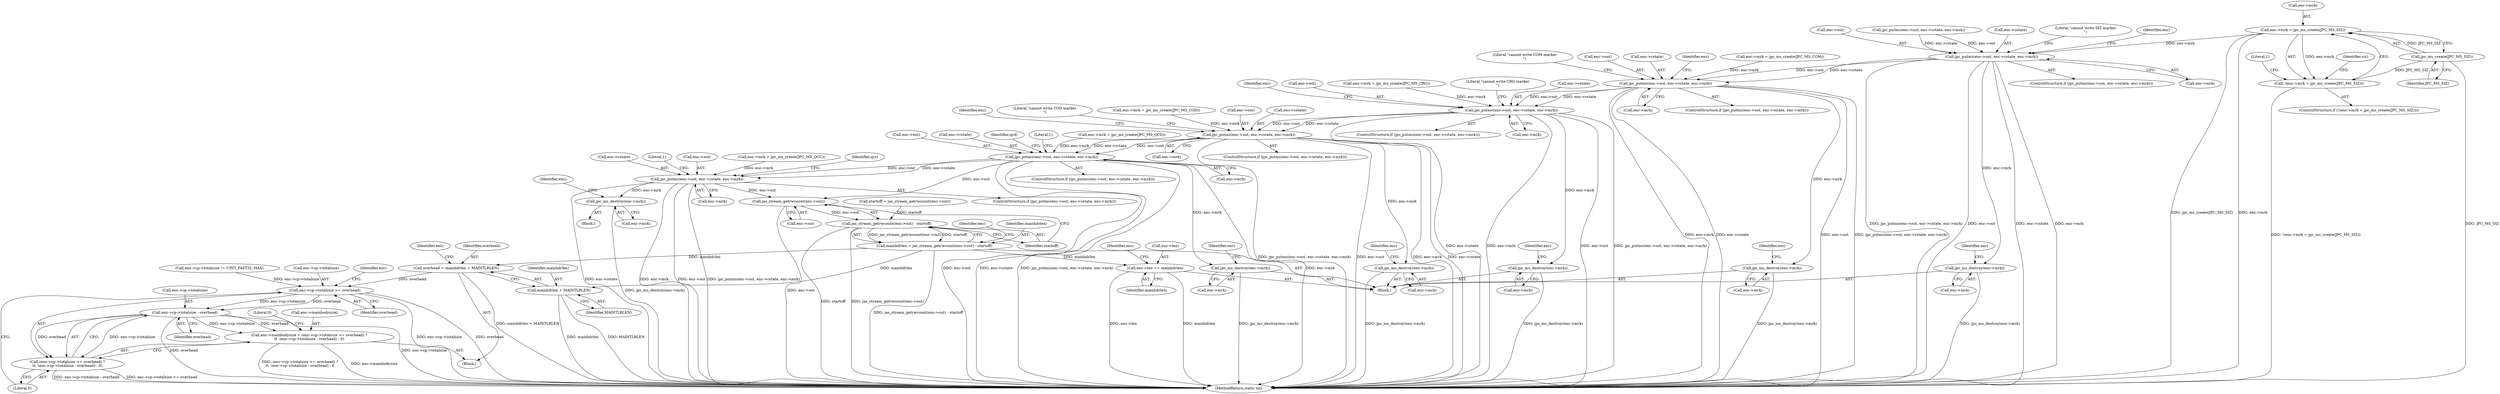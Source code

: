 digraph "0_jasper_d42b2388f7f8e0332c846675133acea151fc557a_38@API" {
"1000180" [label="(Call,enc->mrk = jpc_ms_create(JPC_MS_SIZ))"];
"1000184" [label="(Call,jpc_ms_create(JPC_MS_SIZ))"];
"1000179" [label="(Call,!(enc->mrk = jpc_ms_create(JPC_MS_SIZ)))"];
"1000357" [label="(Call,jpc_putms(enc->out, enc->cstate, enc->mrk))"];
"1000373" [label="(Call,jpc_ms_destroy(enc->mrk))"];
"1000424" [label="(Call,jpc_putms(enc->out, enc->cstate, enc->mrk))"];
"1000440" [label="(Call,jpc_ms_destroy(enc->mrk))"];
"1000482" [label="(Call,jpc_putms(enc->out, enc->cstate, enc->mrk))"];
"1000498" [label="(Call,jpc_ms_destroy(enc->mrk))"];
"1000874" [label="(Call,jpc_putms(enc->out, enc->cstate, enc->mrk))"];
"1000890" [label="(Call,jpc_ms_destroy(enc->mrk))"];
"1000973" [label="(Call,jpc_putms(enc->out, enc->cstate, enc->mrk))"];
"1000994" [label="(Call,jpc_ms_destroy(enc->mrk))"];
"1001100" [label="(Call,jpc_putms(enc->out, enc->cstate, enc->mrk))"];
"1001121" [label="(Call,jpc_ms_destroy(enc->mrk))"];
"1001133" [label="(Call,jas_stream_getrwcount(enc->out))"];
"1001132" [label="(Call,jas_stream_getrwcount(enc->out) - startoff)"];
"1001130" [label="(Call,mainhdrlen = jas_stream_getrwcount(enc->out) - startoff)"];
"1001138" [label="(Call,enc->len += mainhdrlen)"];
"1001153" [label="(Call,overhead = mainhdrlen + MAINTLRLEN)"];
"1001163" [label="(Call,enc->cp->totalsize >= overhead)"];
"1001170" [label="(Call,enc->cp->totalsize - overhead)"];
"1001158" [label="(Call,enc->mainbodysize = (enc->cp->totalsize >= overhead) ?\n\t\t  (enc->cp->totalsize - overhead) : 0)"];
"1001162" [label="(Call,(enc->cp->totalsize >= overhead) ?\n\t\t  (enc->cp->totalsize - overhead) : 0)"];
"1001155" [label="(Call,mainhdrlen + MAINTLRLEN)"];
"1000436" [label="(Literal,\"cannot write COM marker\n\")"];
"1000375" [label="(Identifier,enc)"];
"1001142" [label="(Identifier,mainhdrlen)"];
"1000489" [label="(Call,enc->mrk)"];
"1000357" [label="(Call,jpc_putms(enc->out, enc->cstate, enc->mrk))"];
"1000499" [label="(Call,enc->mrk)"];
"1001104" [label="(Call,enc->cstate)"];
"1000974" [label="(Call,enc->out)"];
"1000358" [label="(Call,enc->out)"];
"1000874" [label="(Call,jpc_putms(enc->out, enc->cstate, enc->mrk))"];
"1000451" [label="(Call,enc->mrk = jpc_ms_create(JPC_MS_CRG))"];
"1000873" [label="(ControlStructure,if (jpc_putms(enc->out, enc->cstate, enc->mrk)))"];
"1000890" [label="(Call,jpc_ms_destroy(enc->mrk))"];
"1001157" [label="(Identifier,MAINTLRLEN)"];
"1000423" [label="(ControlStructure,if (jpc_putms(enc->out, enc->cstate, enc->mrk)))"];
"1001176" [label="(Identifier,overhead)"];
"1001170" [label="(Call,enc->cp->totalsize - overhead)"];
"1000481" [label="(ControlStructure,if (jpc_putms(enc->out, enc->cstate, enc->mrk)))"];
"1000494" [label="(Literal,\"cannot write CRG marker\n\")"];
"1000875" [label="(Call,enc->out)"];
"1001113" [label="(Literal,1)"];
"1001160" [label="(Identifier,enc)"];
"1000446" [label="(Identifier,enc)"];
"1001147" [label="(Identifier,enc)"];
"1000486" [label="(Call,enc->cstate)"];
"1000179" [label="(Call,!(enc->mrk = jpc_ms_create(JPC_MS_SIZ)))"];
"1001156" [label="(Identifier,mainhdrlen)"];
"1000191" [label="(Identifier,siz)"];
"1000977" [label="(Call,enc->cstate)"];
"1001132" [label="(Call,jas_stream_getrwcount(enc->out) - startoff)"];
"1000373" [label="(Call,jpc_ms_destroy(enc->mrk))"];
"1000356" [label="(ControlStructure,if (jpc_putms(enc->out, enc->cstate, enc->mrk)))"];
"1000181" [label="(Call,enc->mrk)"];
"1001139" [label="(Call,enc->len)"];
"1000425" [label="(Call,enc->out)"];
"1001169" [label="(Identifier,overhead)"];
"1001121" [label="(Call,jpc_ms_destroy(enc->mrk))"];
"1000878" [label="(Call,enc->cstate)"];
"1000440" [label="(Call,jpc_ms_destroy(enc->mrk))"];
"1001101" [label="(Call,enc->out)"];
"1000990" [label="(Identifier,qcd)"];
"1001131" [label="(Identifier,mainhdrlen)"];
"1000180" [label="(Call,enc->mrk = jpc_ms_create(JPC_MS_SIZ))"];
"1000972" [label="(ControlStructure,if (jpc_putms(enc->out, enc->cstate, enc->mrk)))"];
"1000153" [label="(Call,jpc_putms(enc->out, enc->cstate, enc->mrk))"];
"1000498" [label="(Call,jpc_ms_destroy(enc->mrk))"];
"1000189" [label="(Literal,1)"];
"1000428" [label="(Call,enc->cstate)"];
"1000184" [label="(Call,jpc_ms_create(JPC_MS_SIZ))"];
"1000424" [label="(Call,jpc_putms(enc->out, enc->cstate, enc->mrk))"];
"1000881" [label="(Call,enc->mrk)"];
"1001171" [label="(Call,enc->cp->totalsize)"];
"1001151" [label="(Block,)"];
"1001023" [label="(Call,enc->mrk = jpc_ms_create(JPC_MS_QCC))"];
"1000892" [label="(Identifier,enc)"];
"1000995" [label="(Call,enc->mrk)"];
"1000504" [label="(Identifier,enc)"];
"1001140" [label="(Identifier,enc)"];
"1000364" [label="(Call,enc->mrk)"];
"1000886" [label="(Literal,\"cannot write COD marker\n\")"];
"1001144" [label="(Call,enc->cp->totalsize != UINT_FAST32_MAX)"];
"1001158" [label="(Call,enc->mainbodysize = (enc->cp->totalsize >= overhead) ?\n\t\t  (enc->cp->totalsize - overhead) : 0)"];
"1000673" [label="(Call,enc->mrk = jpc_ms_create(JPC_MS_COD))"];
"1001099" [label="(ControlStructure,if (jpc_putms(enc->out, enc->cstate, enc->mrk)))"];
"1000374" [label="(Call,enc->mrk)"];
"1001163" [label="(Call,enc->cp->totalsize >= overhead)"];
"1001122" [label="(Call,enc->mrk)"];
"1000500" [label="(Identifier,enc)"];
"1001020" [label="(Block,)"];
"1000896" [label="(Identifier,enc)"];
"1000986" [label="(Literal,1)"];
"1000361" [label="(Call,enc->cstate)"];
"1001137" [label="(Identifier,startoff)"];
"1000431" [label="(Call,enc->mrk)"];
"1000134" [label="(Call,startoff = jas_stream_getrwcount(enc->out))"];
"1000901" [label="(Call,enc->mrk = jpc_ms_create(JPC_MS_QCD))"];
"1000973" [label="(Call,jpc_putms(enc->out, enc->cstate, enc->mrk))"];
"1001159" [label="(Call,enc->mainbodysize)"];
"1001127" [label="(Identifier,enc)"];
"1000185" [label="(Identifier,JPC_MS_SIZ)"];
"1001117" [label="(Identifier,qcc)"];
"1000980" [label="(Call,enc->mrk)"];
"1000483" [label="(Call,enc->out)"];
"1000379" [label="(Identifier,enc)"];
"1001100" [label="(Call,jpc_putms(enc->out, enc->cstate, enc->mrk))"];
"1000482" [label="(Call,jpc_putms(enc->out, enc->cstate, enc->mrk))"];
"1001155" [label="(Call,mainhdrlen + MAINTLRLEN)"];
"1001153" [label="(Call,overhead = mainhdrlen + MAINTLRLEN)"];
"1001164" [label="(Call,enc->cp->totalsize)"];
"1001130" [label="(Call,mainhdrlen = jas_stream_getrwcount(enc->out) - startoff)"];
"1000178" [label="(ControlStructure,if (!(enc->mrk = jpc_ms_create(JPC_MS_SIZ))))"];
"1001133" [label="(Call,jas_stream_getrwcount(enc->out))"];
"1000442" [label="(Identifier,enc)"];
"1001138" [label="(Call,enc->len += mainhdrlen)"];
"1001107" [label="(Call,enc->mrk)"];
"1001000" [label="(Identifier,enc)"];
"1001162" [label="(Call,(enc->cp->totalsize >= overhead) ?\n\t\t  (enc->cp->totalsize - overhead) : 0)"];
"1001173" [label="(Identifier,enc)"];
"1001187" [label="(MethodReturn,static int)"];
"1001154" [label="(Identifier,overhead)"];
"1001177" [label="(Literal,0)"];
"1000994" [label="(Call,jpc_ms_destroy(enc->mrk))"];
"1001186" [label="(Literal,0)"];
"1000106" [label="(Block,)"];
"1000891" [label="(Call,enc->mrk)"];
"1000441" [label="(Call,enc->mrk)"];
"1000369" [label="(Literal,\"cannot write SIZ marker\n\")"];
"1000384" [label="(Call,enc->mrk = jpc_ms_create(JPC_MS_COM))"];
"1001134" [label="(Call,enc->out)"];
"1000180" -> "1000179"  [label="AST: "];
"1000180" -> "1000184"  [label="CFG: "];
"1000181" -> "1000180"  [label="AST: "];
"1000184" -> "1000180"  [label="AST: "];
"1000179" -> "1000180"  [label="CFG: "];
"1000180" -> "1001187"  [label="DDG: jpc_ms_create(JPC_MS_SIZ)"];
"1000180" -> "1001187"  [label="DDG: enc->mrk"];
"1000180" -> "1000179"  [label="DDG: enc->mrk"];
"1000184" -> "1000180"  [label="DDG: JPC_MS_SIZ"];
"1000180" -> "1000357"  [label="DDG: enc->mrk"];
"1000184" -> "1000185"  [label="CFG: "];
"1000185" -> "1000184"  [label="AST: "];
"1000184" -> "1001187"  [label="DDG: JPC_MS_SIZ"];
"1000184" -> "1000179"  [label="DDG: JPC_MS_SIZ"];
"1000179" -> "1000178"  [label="AST: "];
"1000189" -> "1000179"  [label="CFG: "];
"1000191" -> "1000179"  [label="CFG: "];
"1000179" -> "1001187"  [label="DDG: !(enc->mrk = jpc_ms_create(JPC_MS_SIZ))"];
"1000357" -> "1000356"  [label="AST: "];
"1000357" -> "1000364"  [label="CFG: "];
"1000358" -> "1000357"  [label="AST: "];
"1000361" -> "1000357"  [label="AST: "];
"1000364" -> "1000357"  [label="AST: "];
"1000369" -> "1000357"  [label="CFG: "];
"1000375" -> "1000357"  [label="CFG: "];
"1000357" -> "1001187"  [label="DDG: enc->cstate"];
"1000357" -> "1001187"  [label="DDG: enc->mrk"];
"1000357" -> "1001187"  [label="DDG: jpc_putms(enc->out, enc->cstate, enc->mrk)"];
"1000357" -> "1001187"  [label="DDG: enc->out"];
"1000153" -> "1000357"  [label="DDG: enc->out"];
"1000153" -> "1000357"  [label="DDG: enc->cstate"];
"1000357" -> "1000373"  [label="DDG: enc->mrk"];
"1000357" -> "1000424"  [label="DDG: enc->out"];
"1000357" -> "1000424"  [label="DDG: enc->cstate"];
"1000373" -> "1000106"  [label="AST: "];
"1000373" -> "1000374"  [label="CFG: "];
"1000374" -> "1000373"  [label="AST: "];
"1000379" -> "1000373"  [label="CFG: "];
"1000373" -> "1001187"  [label="DDG: jpc_ms_destroy(enc->mrk)"];
"1000424" -> "1000423"  [label="AST: "];
"1000424" -> "1000431"  [label="CFG: "];
"1000425" -> "1000424"  [label="AST: "];
"1000428" -> "1000424"  [label="AST: "];
"1000431" -> "1000424"  [label="AST: "];
"1000436" -> "1000424"  [label="CFG: "];
"1000442" -> "1000424"  [label="CFG: "];
"1000424" -> "1001187"  [label="DDG: enc->cstate"];
"1000424" -> "1001187"  [label="DDG: enc->out"];
"1000424" -> "1001187"  [label="DDG: jpc_putms(enc->out, enc->cstate, enc->mrk)"];
"1000424" -> "1001187"  [label="DDG: enc->mrk"];
"1000384" -> "1000424"  [label="DDG: enc->mrk"];
"1000424" -> "1000440"  [label="DDG: enc->mrk"];
"1000424" -> "1000482"  [label="DDG: enc->out"];
"1000424" -> "1000482"  [label="DDG: enc->cstate"];
"1000440" -> "1000106"  [label="AST: "];
"1000440" -> "1000441"  [label="CFG: "];
"1000441" -> "1000440"  [label="AST: "];
"1000446" -> "1000440"  [label="CFG: "];
"1000440" -> "1001187"  [label="DDG: jpc_ms_destroy(enc->mrk)"];
"1000482" -> "1000481"  [label="AST: "];
"1000482" -> "1000489"  [label="CFG: "];
"1000483" -> "1000482"  [label="AST: "];
"1000486" -> "1000482"  [label="AST: "];
"1000489" -> "1000482"  [label="AST: "];
"1000494" -> "1000482"  [label="CFG: "];
"1000500" -> "1000482"  [label="CFG: "];
"1000482" -> "1001187"  [label="DDG: enc->cstate"];
"1000482" -> "1001187"  [label="DDG: enc->mrk"];
"1000482" -> "1001187"  [label="DDG: enc->out"];
"1000482" -> "1001187"  [label="DDG: jpc_putms(enc->out, enc->cstate, enc->mrk)"];
"1000451" -> "1000482"  [label="DDG: enc->mrk"];
"1000482" -> "1000498"  [label="DDG: enc->mrk"];
"1000482" -> "1000874"  [label="DDG: enc->out"];
"1000482" -> "1000874"  [label="DDG: enc->cstate"];
"1000498" -> "1000106"  [label="AST: "];
"1000498" -> "1000499"  [label="CFG: "];
"1000499" -> "1000498"  [label="AST: "];
"1000504" -> "1000498"  [label="CFG: "];
"1000498" -> "1001187"  [label="DDG: jpc_ms_destroy(enc->mrk)"];
"1000874" -> "1000873"  [label="AST: "];
"1000874" -> "1000881"  [label="CFG: "];
"1000875" -> "1000874"  [label="AST: "];
"1000878" -> "1000874"  [label="AST: "];
"1000881" -> "1000874"  [label="AST: "];
"1000886" -> "1000874"  [label="CFG: "];
"1000892" -> "1000874"  [label="CFG: "];
"1000874" -> "1001187"  [label="DDG: enc->mrk"];
"1000874" -> "1001187"  [label="DDG: enc->cstate"];
"1000874" -> "1001187"  [label="DDG: jpc_putms(enc->out, enc->cstate, enc->mrk)"];
"1000874" -> "1001187"  [label="DDG: enc->out"];
"1000673" -> "1000874"  [label="DDG: enc->mrk"];
"1000874" -> "1000890"  [label="DDG: enc->mrk"];
"1000874" -> "1000973"  [label="DDG: enc->out"];
"1000874" -> "1000973"  [label="DDG: enc->cstate"];
"1000890" -> "1000106"  [label="AST: "];
"1000890" -> "1000891"  [label="CFG: "];
"1000891" -> "1000890"  [label="AST: "];
"1000896" -> "1000890"  [label="CFG: "];
"1000890" -> "1001187"  [label="DDG: jpc_ms_destroy(enc->mrk)"];
"1000973" -> "1000972"  [label="AST: "];
"1000973" -> "1000980"  [label="CFG: "];
"1000974" -> "1000973"  [label="AST: "];
"1000977" -> "1000973"  [label="AST: "];
"1000980" -> "1000973"  [label="AST: "];
"1000986" -> "1000973"  [label="CFG: "];
"1000990" -> "1000973"  [label="CFG: "];
"1000973" -> "1001187"  [label="DDG: enc->out"];
"1000973" -> "1001187"  [label="DDG: enc->cstate"];
"1000973" -> "1001187"  [label="DDG: jpc_putms(enc->out, enc->cstate, enc->mrk)"];
"1000973" -> "1001187"  [label="DDG: enc->mrk"];
"1000901" -> "1000973"  [label="DDG: enc->mrk"];
"1000973" -> "1000994"  [label="DDG: enc->mrk"];
"1000973" -> "1001100"  [label="DDG: enc->out"];
"1000973" -> "1001100"  [label="DDG: enc->cstate"];
"1000973" -> "1001133"  [label="DDG: enc->out"];
"1000994" -> "1000106"  [label="AST: "];
"1000994" -> "1000995"  [label="CFG: "];
"1000995" -> "1000994"  [label="AST: "];
"1001000" -> "1000994"  [label="CFG: "];
"1000994" -> "1001187"  [label="DDG: jpc_ms_destroy(enc->mrk)"];
"1001100" -> "1001099"  [label="AST: "];
"1001100" -> "1001107"  [label="CFG: "];
"1001101" -> "1001100"  [label="AST: "];
"1001104" -> "1001100"  [label="AST: "];
"1001107" -> "1001100"  [label="AST: "];
"1001113" -> "1001100"  [label="CFG: "];
"1001117" -> "1001100"  [label="CFG: "];
"1001100" -> "1001187"  [label="DDG: jpc_putms(enc->out, enc->cstate, enc->mrk)"];
"1001100" -> "1001187"  [label="DDG: enc->cstate"];
"1001100" -> "1001187"  [label="DDG: enc->mrk"];
"1001100" -> "1001187"  [label="DDG: enc->out"];
"1001023" -> "1001100"  [label="DDG: enc->mrk"];
"1001100" -> "1001121"  [label="DDG: enc->mrk"];
"1001100" -> "1001133"  [label="DDG: enc->out"];
"1001121" -> "1001020"  [label="AST: "];
"1001121" -> "1001122"  [label="CFG: "];
"1001122" -> "1001121"  [label="AST: "];
"1001127" -> "1001121"  [label="CFG: "];
"1001121" -> "1001187"  [label="DDG: jpc_ms_destroy(enc->mrk)"];
"1001133" -> "1001132"  [label="AST: "];
"1001133" -> "1001134"  [label="CFG: "];
"1001134" -> "1001133"  [label="AST: "];
"1001137" -> "1001133"  [label="CFG: "];
"1001133" -> "1001187"  [label="DDG: enc->out"];
"1001133" -> "1001132"  [label="DDG: enc->out"];
"1001132" -> "1001130"  [label="AST: "];
"1001132" -> "1001137"  [label="CFG: "];
"1001137" -> "1001132"  [label="AST: "];
"1001130" -> "1001132"  [label="CFG: "];
"1001132" -> "1001187"  [label="DDG: startoff"];
"1001132" -> "1001187"  [label="DDG: jas_stream_getrwcount(enc->out)"];
"1001132" -> "1001130"  [label="DDG: jas_stream_getrwcount(enc->out)"];
"1001132" -> "1001130"  [label="DDG: startoff"];
"1000134" -> "1001132"  [label="DDG: startoff"];
"1001130" -> "1000106"  [label="AST: "];
"1001131" -> "1001130"  [label="AST: "];
"1001140" -> "1001130"  [label="CFG: "];
"1001130" -> "1001187"  [label="DDG: jas_stream_getrwcount(enc->out) - startoff"];
"1001130" -> "1001138"  [label="DDG: mainhdrlen"];
"1001130" -> "1001153"  [label="DDG: mainhdrlen"];
"1001130" -> "1001155"  [label="DDG: mainhdrlen"];
"1001138" -> "1000106"  [label="AST: "];
"1001138" -> "1001142"  [label="CFG: "];
"1001139" -> "1001138"  [label="AST: "];
"1001142" -> "1001138"  [label="AST: "];
"1001147" -> "1001138"  [label="CFG: "];
"1001138" -> "1001187"  [label="DDG: enc->len"];
"1001138" -> "1001187"  [label="DDG: mainhdrlen"];
"1001153" -> "1001151"  [label="AST: "];
"1001153" -> "1001155"  [label="CFG: "];
"1001154" -> "1001153"  [label="AST: "];
"1001155" -> "1001153"  [label="AST: "];
"1001160" -> "1001153"  [label="CFG: "];
"1001153" -> "1001187"  [label="DDG: mainhdrlen + MAINTLRLEN"];
"1001153" -> "1001163"  [label="DDG: overhead"];
"1001163" -> "1001162"  [label="AST: "];
"1001163" -> "1001169"  [label="CFG: "];
"1001164" -> "1001163"  [label="AST: "];
"1001169" -> "1001163"  [label="AST: "];
"1001173" -> "1001163"  [label="CFG: "];
"1001177" -> "1001163"  [label="CFG: "];
"1001163" -> "1001187"  [label="DDG: enc->cp->totalsize"];
"1001163" -> "1001187"  [label="DDG: overhead"];
"1001144" -> "1001163"  [label="DDG: enc->cp->totalsize"];
"1001163" -> "1001170"  [label="DDG: enc->cp->totalsize"];
"1001163" -> "1001170"  [label="DDG: overhead"];
"1001170" -> "1001162"  [label="AST: "];
"1001170" -> "1001176"  [label="CFG: "];
"1001171" -> "1001170"  [label="AST: "];
"1001176" -> "1001170"  [label="AST: "];
"1001162" -> "1001170"  [label="CFG: "];
"1001170" -> "1001187"  [label="DDG: overhead"];
"1001170" -> "1001187"  [label="DDG: enc->cp->totalsize"];
"1001170" -> "1001158"  [label="DDG: enc->cp->totalsize"];
"1001170" -> "1001158"  [label="DDG: overhead"];
"1001170" -> "1001162"  [label="DDG: enc->cp->totalsize"];
"1001170" -> "1001162"  [label="DDG: overhead"];
"1001158" -> "1001151"  [label="AST: "];
"1001158" -> "1001162"  [label="CFG: "];
"1001159" -> "1001158"  [label="AST: "];
"1001162" -> "1001158"  [label="AST: "];
"1001186" -> "1001158"  [label="CFG: "];
"1001158" -> "1001187"  [label="DDG: enc->mainbodysize"];
"1001158" -> "1001187"  [label="DDG: (enc->cp->totalsize >= overhead) ?\n\t\t  (enc->cp->totalsize - overhead) : 0"];
"1001162" -> "1001177"  [label="CFG: "];
"1001177" -> "1001162"  [label="AST: "];
"1001162" -> "1001187"  [label="DDG: enc->cp->totalsize >= overhead"];
"1001162" -> "1001187"  [label="DDG: enc->cp->totalsize - overhead"];
"1001155" -> "1001157"  [label="CFG: "];
"1001156" -> "1001155"  [label="AST: "];
"1001157" -> "1001155"  [label="AST: "];
"1001155" -> "1001187"  [label="DDG: mainhdrlen"];
"1001155" -> "1001187"  [label="DDG: MAINTLRLEN"];
}
